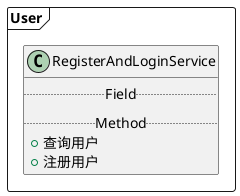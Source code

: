 @startuml
package User <<Frame>> {
          class RegisterAndLoginService {
            .. Field ..
            .. Method ..
            + 查询用户
            + 注册用户
          }
@enduml
